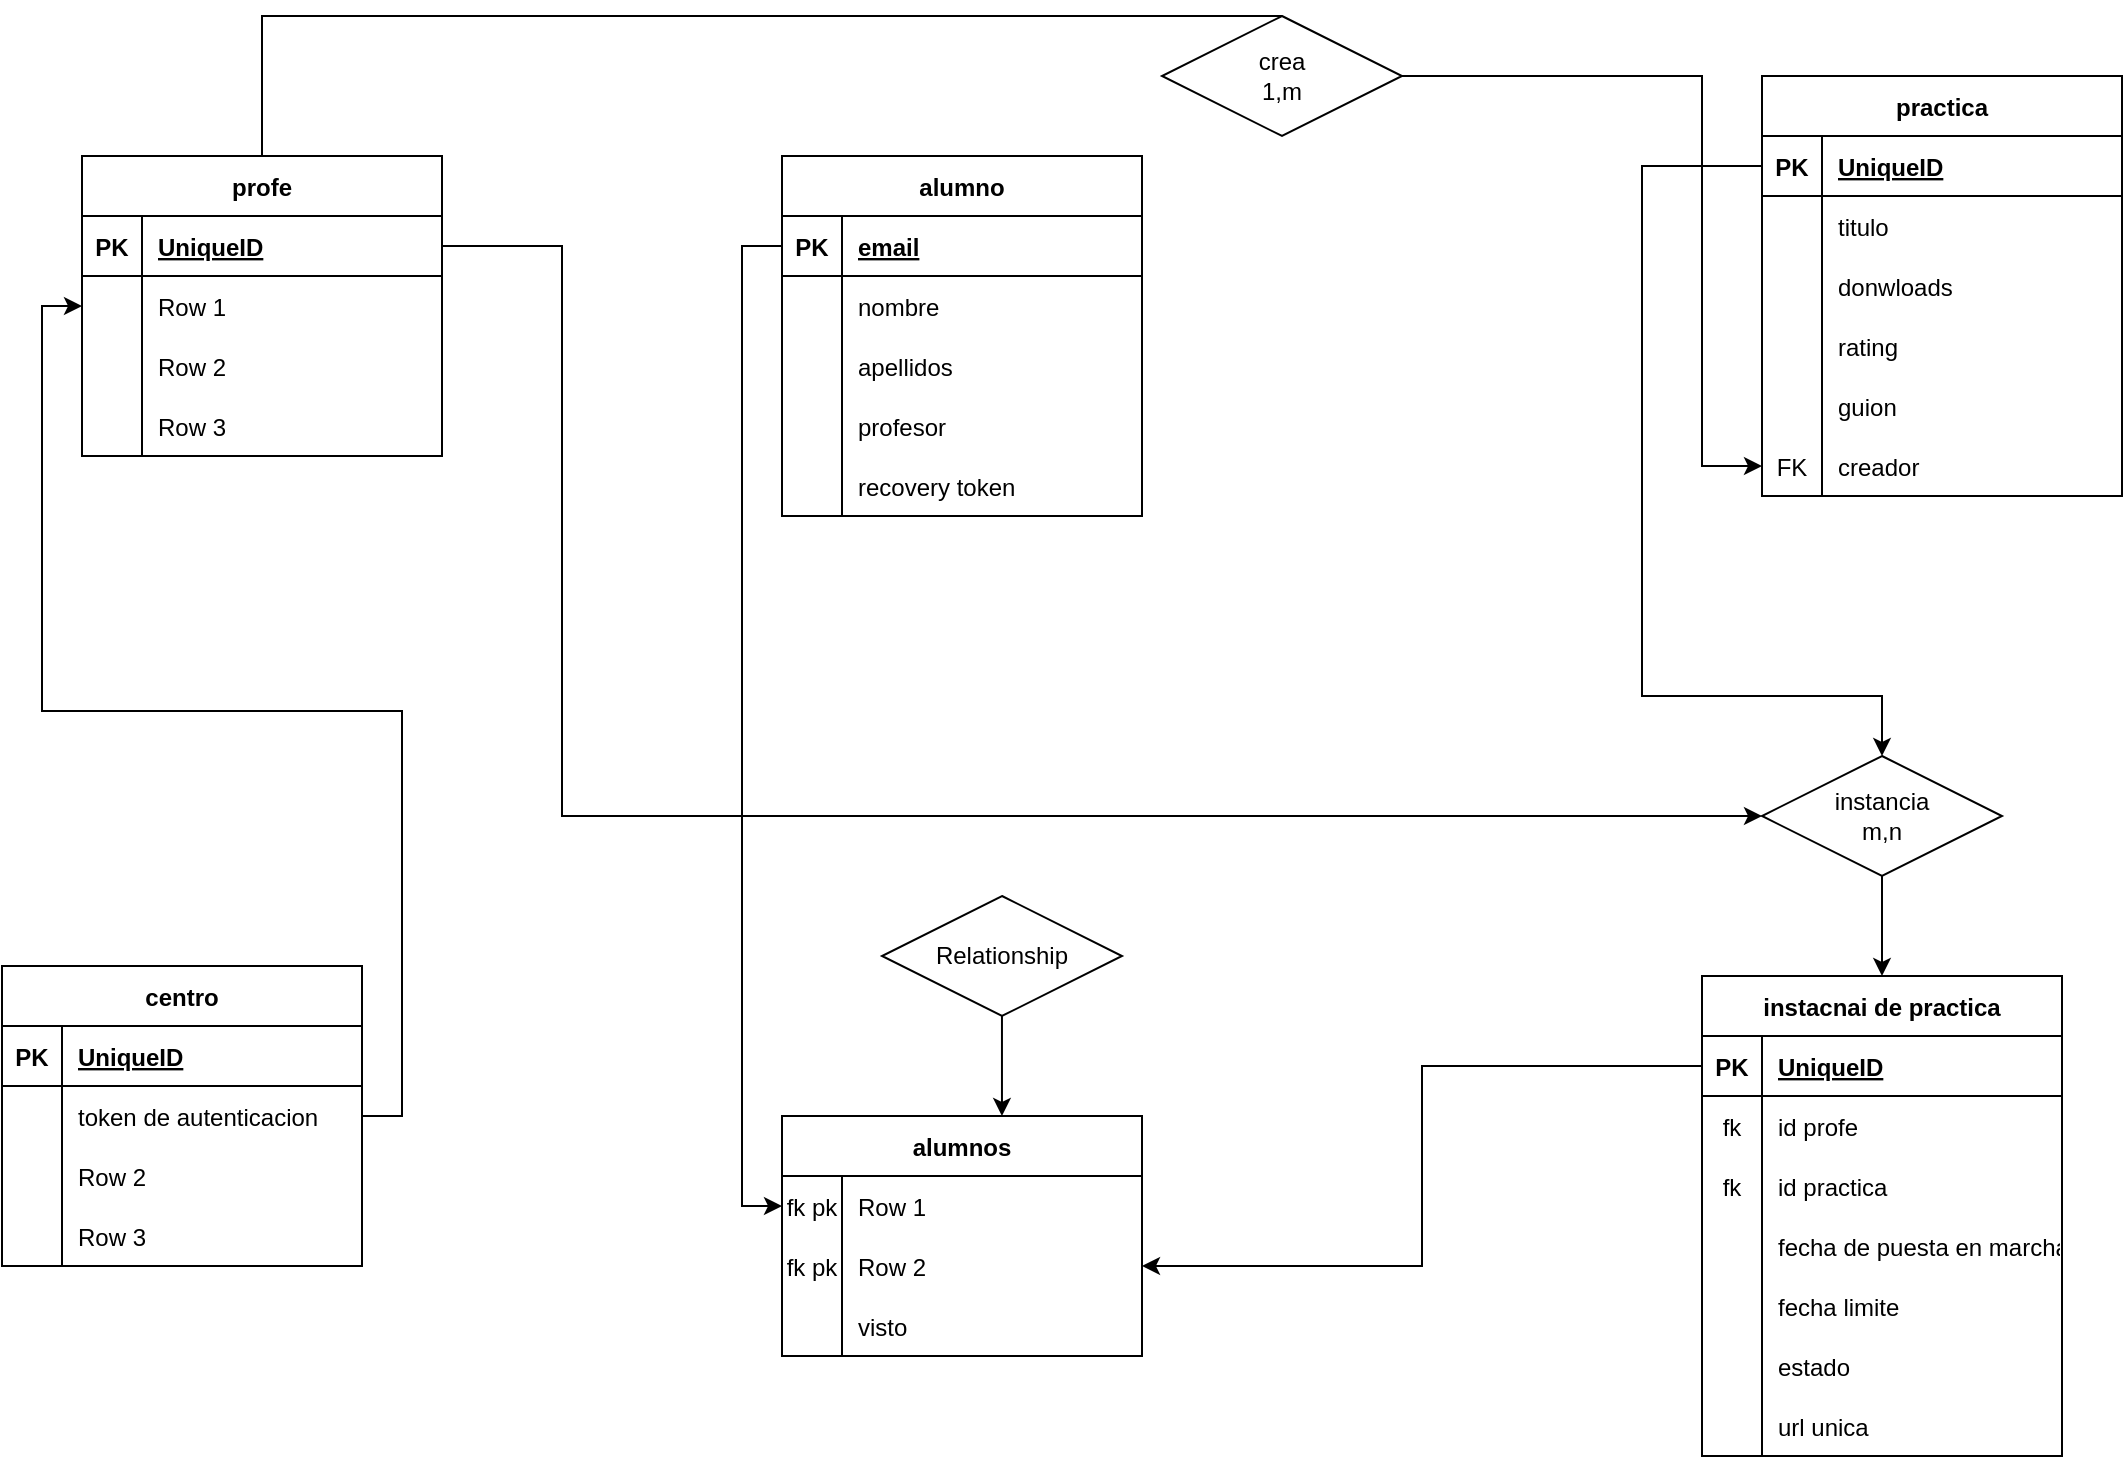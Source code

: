 <mxfile version="20.8.16" type="device"><diagram name="Página-1" id="X43U0YVAKjPKdMTW3z0c"><mxGraphModel dx="1941" dy="782" grid="1" gridSize="10" guides="1" tooltips="1" connect="1" arrows="1" fold="1" page="1" pageScale="1" pageWidth="827" pageHeight="1169" math="0" shadow="0"><root><mxCell id="0"/><mxCell id="1" parent="0"/><mxCell id="rngzfVTK6tp4L8ahwQVJ-1" value="alumno" style="shape=table;startSize=30;container=1;collapsible=1;childLayout=tableLayout;fixedRows=1;rowLines=0;fontStyle=1;align=center;resizeLast=1;" vertex="1" parent="1"><mxGeometry x="130" y="130" width="180" height="180" as="geometry"/></mxCell><mxCell id="rngzfVTK6tp4L8ahwQVJ-2" value="" style="shape=tableRow;horizontal=0;startSize=0;swimlaneHead=0;swimlaneBody=0;fillColor=none;collapsible=0;dropTarget=0;points=[[0,0.5],[1,0.5]];portConstraint=eastwest;top=0;left=0;right=0;bottom=1;" vertex="1" parent="rngzfVTK6tp4L8ahwQVJ-1"><mxGeometry y="30" width="180" height="30" as="geometry"/></mxCell><mxCell id="rngzfVTK6tp4L8ahwQVJ-3" value="PK" style="shape=partialRectangle;connectable=0;fillColor=none;top=0;left=0;bottom=0;right=0;fontStyle=1;overflow=hidden;" vertex="1" parent="rngzfVTK6tp4L8ahwQVJ-2"><mxGeometry width="30" height="30" as="geometry"><mxRectangle width="30" height="30" as="alternateBounds"/></mxGeometry></mxCell><mxCell id="rngzfVTK6tp4L8ahwQVJ-4" value="email" style="shape=partialRectangle;connectable=0;fillColor=none;top=0;left=0;bottom=0;right=0;align=left;spacingLeft=6;fontStyle=5;overflow=hidden;" vertex="1" parent="rngzfVTK6tp4L8ahwQVJ-2"><mxGeometry x="30" width="150" height="30" as="geometry"><mxRectangle width="150" height="30" as="alternateBounds"/></mxGeometry></mxCell><mxCell id="rngzfVTK6tp4L8ahwQVJ-5" value="" style="shape=tableRow;horizontal=0;startSize=0;swimlaneHead=0;swimlaneBody=0;fillColor=none;collapsible=0;dropTarget=0;points=[[0,0.5],[1,0.5]];portConstraint=eastwest;top=0;left=0;right=0;bottom=0;" vertex="1" parent="rngzfVTK6tp4L8ahwQVJ-1"><mxGeometry y="60" width="180" height="30" as="geometry"/></mxCell><mxCell id="rngzfVTK6tp4L8ahwQVJ-6" value="" style="shape=partialRectangle;connectable=0;fillColor=none;top=0;left=0;bottom=0;right=0;editable=1;overflow=hidden;" vertex="1" parent="rngzfVTK6tp4L8ahwQVJ-5"><mxGeometry width="30" height="30" as="geometry"><mxRectangle width="30" height="30" as="alternateBounds"/></mxGeometry></mxCell><mxCell id="rngzfVTK6tp4L8ahwQVJ-7" value="nombre" style="shape=partialRectangle;connectable=0;fillColor=none;top=0;left=0;bottom=0;right=0;align=left;spacingLeft=6;overflow=hidden;" vertex="1" parent="rngzfVTK6tp4L8ahwQVJ-5"><mxGeometry x="30" width="150" height="30" as="geometry"><mxRectangle width="150" height="30" as="alternateBounds"/></mxGeometry></mxCell><mxCell id="rngzfVTK6tp4L8ahwQVJ-8" value="" style="shape=tableRow;horizontal=0;startSize=0;swimlaneHead=0;swimlaneBody=0;fillColor=none;collapsible=0;dropTarget=0;points=[[0,0.5],[1,0.5]];portConstraint=eastwest;top=0;left=0;right=0;bottom=0;" vertex="1" parent="rngzfVTK6tp4L8ahwQVJ-1"><mxGeometry y="90" width="180" height="30" as="geometry"/></mxCell><mxCell id="rngzfVTK6tp4L8ahwQVJ-9" value="" style="shape=partialRectangle;connectable=0;fillColor=none;top=0;left=0;bottom=0;right=0;editable=1;overflow=hidden;" vertex="1" parent="rngzfVTK6tp4L8ahwQVJ-8"><mxGeometry width="30" height="30" as="geometry"><mxRectangle width="30" height="30" as="alternateBounds"/></mxGeometry></mxCell><mxCell id="rngzfVTK6tp4L8ahwQVJ-10" value="apellidos" style="shape=partialRectangle;connectable=0;fillColor=none;top=0;left=0;bottom=0;right=0;align=left;spacingLeft=6;overflow=hidden;" vertex="1" parent="rngzfVTK6tp4L8ahwQVJ-8"><mxGeometry x="30" width="150" height="30" as="geometry"><mxRectangle width="150" height="30" as="alternateBounds"/></mxGeometry></mxCell><mxCell id="rngzfVTK6tp4L8ahwQVJ-14" value="" style="shape=tableRow;horizontal=0;startSize=0;swimlaneHead=0;swimlaneBody=0;fillColor=none;collapsible=0;dropTarget=0;points=[[0,0.5],[1,0.5]];portConstraint=eastwest;top=0;left=0;right=0;bottom=0;" vertex="1" parent="rngzfVTK6tp4L8ahwQVJ-1"><mxGeometry y="120" width="180" height="30" as="geometry"/></mxCell><mxCell id="rngzfVTK6tp4L8ahwQVJ-15" value="" style="shape=partialRectangle;connectable=0;fillColor=none;top=0;left=0;bottom=0;right=0;editable=1;overflow=hidden;" vertex="1" parent="rngzfVTK6tp4L8ahwQVJ-14"><mxGeometry width="30" height="30" as="geometry"><mxRectangle width="30" height="30" as="alternateBounds"/></mxGeometry></mxCell><mxCell id="rngzfVTK6tp4L8ahwQVJ-16" value="profesor" style="shape=partialRectangle;connectable=0;fillColor=none;top=0;left=0;bottom=0;right=0;align=left;spacingLeft=6;overflow=hidden;" vertex="1" parent="rngzfVTK6tp4L8ahwQVJ-14"><mxGeometry x="30" width="150" height="30" as="geometry"><mxRectangle width="150" height="30" as="alternateBounds"/></mxGeometry></mxCell><mxCell id="rngzfVTK6tp4L8ahwQVJ-11" value="" style="shape=tableRow;horizontal=0;startSize=0;swimlaneHead=0;swimlaneBody=0;fillColor=none;collapsible=0;dropTarget=0;points=[[0,0.5],[1,0.5]];portConstraint=eastwest;top=0;left=0;right=0;bottom=0;" vertex="1" parent="rngzfVTK6tp4L8ahwQVJ-1"><mxGeometry y="150" width="180" height="30" as="geometry"/></mxCell><mxCell id="rngzfVTK6tp4L8ahwQVJ-12" value="" style="shape=partialRectangle;connectable=0;fillColor=none;top=0;left=0;bottom=0;right=0;editable=1;overflow=hidden;" vertex="1" parent="rngzfVTK6tp4L8ahwQVJ-11"><mxGeometry width="30" height="30" as="geometry"><mxRectangle width="30" height="30" as="alternateBounds"/></mxGeometry></mxCell><mxCell id="rngzfVTK6tp4L8ahwQVJ-13" value="recovery token" style="shape=partialRectangle;connectable=0;fillColor=none;top=0;left=0;bottom=0;right=0;align=left;spacingLeft=6;overflow=hidden;" vertex="1" parent="rngzfVTK6tp4L8ahwQVJ-11"><mxGeometry x="30" width="150" height="30" as="geometry"><mxRectangle width="150" height="30" as="alternateBounds"/></mxGeometry></mxCell><mxCell id="rngzfVTK6tp4L8ahwQVJ-17" value="practica" style="shape=table;startSize=30;container=1;collapsible=1;childLayout=tableLayout;fixedRows=1;rowLines=0;fontStyle=1;align=center;resizeLast=1;" vertex="1" parent="1"><mxGeometry x="620" y="90" width="180" height="210" as="geometry"/></mxCell><mxCell id="rngzfVTK6tp4L8ahwQVJ-18" value="" style="shape=tableRow;horizontal=0;startSize=0;swimlaneHead=0;swimlaneBody=0;fillColor=none;collapsible=0;dropTarget=0;points=[[0,0.5],[1,0.5]];portConstraint=eastwest;top=0;left=0;right=0;bottom=1;" vertex="1" parent="rngzfVTK6tp4L8ahwQVJ-17"><mxGeometry y="30" width="180" height="30" as="geometry"/></mxCell><mxCell id="rngzfVTK6tp4L8ahwQVJ-19" value="PK" style="shape=partialRectangle;connectable=0;fillColor=none;top=0;left=0;bottom=0;right=0;fontStyle=1;overflow=hidden;" vertex="1" parent="rngzfVTK6tp4L8ahwQVJ-18"><mxGeometry width="30" height="30" as="geometry"><mxRectangle width="30" height="30" as="alternateBounds"/></mxGeometry></mxCell><mxCell id="rngzfVTK6tp4L8ahwQVJ-20" value="UniqueID" style="shape=partialRectangle;connectable=0;fillColor=none;top=0;left=0;bottom=0;right=0;align=left;spacingLeft=6;fontStyle=5;overflow=hidden;" vertex="1" parent="rngzfVTK6tp4L8ahwQVJ-18"><mxGeometry x="30" width="150" height="30" as="geometry"><mxRectangle width="150" height="30" as="alternateBounds"/></mxGeometry></mxCell><mxCell id="rngzfVTK6tp4L8ahwQVJ-21" value="" style="shape=tableRow;horizontal=0;startSize=0;swimlaneHead=0;swimlaneBody=0;fillColor=none;collapsible=0;dropTarget=0;points=[[0,0.5],[1,0.5]];portConstraint=eastwest;top=0;left=0;right=0;bottom=0;" vertex="1" parent="rngzfVTK6tp4L8ahwQVJ-17"><mxGeometry y="60" width="180" height="30" as="geometry"/></mxCell><mxCell id="rngzfVTK6tp4L8ahwQVJ-22" value="" style="shape=partialRectangle;connectable=0;fillColor=none;top=0;left=0;bottom=0;right=0;editable=1;overflow=hidden;" vertex="1" parent="rngzfVTK6tp4L8ahwQVJ-21"><mxGeometry width="30" height="30" as="geometry"><mxRectangle width="30" height="30" as="alternateBounds"/></mxGeometry></mxCell><mxCell id="rngzfVTK6tp4L8ahwQVJ-23" value="titulo" style="shape=partialRectangle;connectable=0;fillColor=none;top=0;left=0;bottom=0;right=0;align=left;spacingLeft=6;overflow=hidden;" vertex="1" parent="rngzfVTK6tp4L8ahwQVJ-21"><mxGeometry x="30" width="150" height="30" as="geometry"><mxRectangle width="150" height="30" as="alternateBounds"/></mxGeometry></mxCell><mxCell id="rngzfVTK6tp4L8ahwQVJ-24" value="" style="shape=tableRow;horizontal=0;startSize=0;swimlaneHead=0;swimlaneBody=0;fillColor=none;collapsible=0;dropTarget=0;points=[[0,0.5],[1,0.5]];portConstraint=eastwest;top=0;left=0;right=0;bottom=0;" vertex="1" parent="rngzfVTK6tp4L8ahwQVJ-17"><mxGeometry y="90" width="180" height="30" as="geometry"/></mxCell><mxCell id="rngzfVTK6tp4L8ahwQVJ-25" value="" style="shape=partialRectangle;connectable=0;fillColor=none;top=0;left=0;bottom=0;right=0;editable=1;overflow=hidden;" vertex="1" parent="rngzfVTK6tp4L8ahwQVJ-24"><mxGeometry width="30" height="30" as="geometry"><mxRectangle width="30" height="30" as="alternateBounds"/></mxGeometry></mxCell><mxCell id="rngzfVTK6tp4L8ahwQVJ-26" value="donwloads" style="shape=partialRectangle;connectable=0;fillColor=none;top=0;left=0;bottom=0;right=0;align=left;spacingLeft=6;overflow=hidden;" vertex="1" parent="rngzfVTK6tp4L8ahwQVJ-24"><mxGeometry x="30" width="150" height="30" as="geometry"><mxRectangle width="150" height="30" as="alternateBounds"/></mxGeometry></mxCell><mxCell id="rngzfVTK6tp4L8ahwQVJ-27" value="" style="shape=tableRow;horizontal=0;startSize=0;swimlaneHead=0;swimlaneBody=0;fillColor=none;collapsible=0;dropTarget=0;points=[[0,0.5],[1,0.5]];portConstraint=eastwest;top=0;left=0;right=0;bottom=0;" vertex="1" parent="rngzfVTK6tp4L8ahwQVJ-17"><mxGeometry y="120" width="180" height="30" as="geometry"/></mxCell><mxCell id="rngzfVTK6tp4L8ahwQVJ-28" value="" style="shape=partialRectangle;connectable=0;fillColor=none;top=0;left=0;bottom=0;right=0;editable=1;overflow=hidden;" vertex="1" parent="rngzfVTK6tp4L8ahwQVJ-27"><mxGeometry width="30" height="30" as="geometry"><mxRectangle width="30" height="30" as="alternateBounds"/></mxGeometry></mxCell><mxCell id="rngzfVTK6tp4L8ahwQVJ-29" value="rating" style="shape=partialRectangle;connectable=0;fillColor=none;top=0;left=0;bottom=0;right=0;align=left;spacingLeft=6;overflow=hidden;" vertex="1" parent="rngzfVTK6tp4L8ahwQVJ-27"><mxGeometry x="30" width="150" height="30" as="geometry"><mxRectangle width="150" height="30" as="alternateBounds"/></mxGeometry></mxCell><mxCell id="rngzfVTK6tp4L8ahwQVJ-30" value="" style="shape=tableRow;horizontal=0;startSize=0;swimlaneHead=0;swimlaneBody=0;fillColor=none;collapsible=0;dropTarget=0;points=[[0,0.5],[1,0.5]];portConstraint=eastwest;top=0;left=0;right=0;bottom=0;" vertex="1" parent="rngzfVTK6tp4L8ahwQVJ-17"><mxGeometry y="150" width="180" height="30" as="geometry"/></mxCell><mxCell id="rngzfVTK6tp4L8ahwQVJ-31" value="" style="shape=partialRectangle;connectable=0;fillColor=none;top=0;left=0;bottom=0;right=0;editable=1;overflow=hidden;" vertex="1" parent="rngzfVTK6tp4L8ahwQVJ-30"><mxGeometry width="30" height="30" as="geometry"><mxRectangle width="30" height="30" as="alternateBounds"/></mxGeometry></mxCell><mxCell id="rngzfVTK6tp4L8ahwQVJ-32" value="guion" style="shape=partialRectangle;connectable=0;fillColor=none;top=0;left=0;bottom=0;right=0;align=left;spacingLeft=6;overflow=hidden;" vertex="1" parent="rngzfVTK6tp4L8ahwQVJ-30"><mxGeometry x="30" width="150" height="30" as="geometry"><mxRectangle width="150" height="30" as="alternateBounds"/></mxGeometry></mxCell><mxCell id="rngzfVTK6tp4L8ahwQVJ-34" value="" style="shape=tableRow;horizontal=0;startSize=0;swimlaneHead=0;swimlaneBody=0;fillColor=none;collapsible=0;dropTarget=0;points=[[0,0.5],[1,0.5]];portConstraint=eastwest;top=0;left=0;right=0;bottom=0;" vertex="1" parent="rngzfVTK6tp4L8ahwQVJ-17"><mxGeometry y="180" width="180" height="30" as="geometry"/></mxCell><mxCell id="rngzfVTK6tp4L8ahwQVJ-35" value="FK" style="shape=partialRectangle;connectable=0;fillColor=none;top=0;left=0;bottom=0;right=0;editable=1;overflow=hidden;" vertex="1" parent="rngzfVTK6tp4L8ahwQVJ-34"><mxGeometry width="30" height="30" as="geometry"><mxRectangle width="30" height="30" as="alternateBounds"/></mxGeometry></mxCell><mxCell id="rngzfVTK6tp4L8ahwQVJ-36" value="creador" style="shape=partialRectangle;connectable=0;fillColor=none;top=0;left=0;bottom=0;right=0;align=left;spacingLeft=6;overflow=hidden;" vertex="1" parent="rngzfVTK6tp4L8ahwQVJ-34"><mxGeometry x="30" width="150" height="30" as="geometry"><mxRectangle width="150" height="30" as="alternateBounds"/></mxGeometry></mxCell><mxCell id="rngzfVTK6tp4L8ahwQVJ-39" style="edgeStyle=orthogonalEdgeStyle;rounded=0;orthogonalLoop=1;jettySize=auto;html=1;entryX=0;entryY=0.5;entryDx=0;entryDy=0;" edge="1" parent="1" source="rngzfVTK6tp4L8ahwQVJ-33" target="rngzfVTK6tp4L8ahwQVJ-34"><mxGeometry relative="1" as="geometry"><Array as="points"><mxPoint x="590" y="90"/><mxPoint x="590" y="285"/></Array></mxGeometry></mxCell><mxCell id="rngzfVTK6tp4L8ahwQVJ-156" style="edgeStyle=orthogonalEdgeStyle;rounded=0;orthogonalLoop=1;jettySize=auto;html=1;" edge="1" parent="1" source="rngzfVTK6tp4L8ahwQVJ-33" target="rngzfVTK6tp4L8ahwQVJ-144"><mxGeometry relative="1" as="geometry"><Array as="points"><mxPoint x="-130" y="60"/></Array></mxGeometry></mxCell><mxCell id="rngzfVTK6tp4L8ahwQVJ-33" value="crea&lt;br&gt;1,m" style="shape=rhombus;perimeter=rhombusPerimeter;whiteSpace=wrap;html=1;align=center;" vertex="1" parent="1"><mxGeometry x="320" y="60" width="120" height="60" as="geometry"/></mxCell><mxCell id="rngzfVTK6tp4L8ahwQVJ-143" value="profe" style="shape=table;startSize=30;container=1;collapsible=1;childLayout=tableLayout;fixedRows=1;rowLines=0;fontStyle=1;align=center;resizeLast=1;" vertex="1" parent="1"><mxGeometry x="-220" y="130" width="180" height="150" as="geometry"/></mxCell><mxCell id="rngzfVTK6tp4L8ahwQVJ-144" value="" style="shape=tableRow;horizontal=0;startSize=0;swimlaneHead=0;swimlaneBody=0;fillColor=none;collapsible=0;dropTarget=0;points=[[0,0.5],[1,0.5]];portConstraint=eastwest;top=0;left=0;right=0;bottom=1;" vertex="1" parent="rngzfVTK6tp4L8ahwQVJ-143"><mxGeometry y="30" width="180" height="30" as="geometry"/></mxCell><mxCell id="rngzfVTK6tp4L8ahwQVJ-145" value="PK" style="shape=partialRectangle;connectable=0;fillColor=none;top=0;left=0;bottom=0;right=0;fontStyle=1;overflow=hidden;" vertex="1" parent="rngzfVTK6tp4L8ahwQVJ-144"><mxGeometry width="30" height="30" as="geometry"><mxRectangle width="30" height="30" as="alternateBounds"/></mxGeometry></mxCell><mxCell id="rngzfVTK6tp4L8ahwQVJ-146" value="UniqueID" style="shape=partialRectangle;connectable=0;fillColor=none;top=0;left=0;bottom=0;right=0;align=left;spacingLeft=6;fontStyle=5;overflow=hidden;" vertex="1" parent="rngzfVTK6tp4L8ahwQVJ-144"><mxGeometry x="30" width="150" height="30" as="geometry"><mxRectangle width="150" height="30" as="alternateBounds"/></mxGeometry></mxCell><mxCell id="rngzfVTK6tp4L8ahwQVJ-147" value="" style="shape=tableRow;horizontal=0;startSize=0;swimlaneHead=0;swimlaneBody=0;fillColor=none;collapsible=0;dropTarget=0;points=[[0,0.5],[1,0.5]];portConstraint=eastwest;top=0;left=0;right=0;bottom=0;" vertex="1" parent="rngzfVTK6tp4L8ahwQVJ-143"><mxGeometry y="60" width="180" height="30" as="geometry"/></mxCell><mxCell id="rngzfVTK6tp4L8ahwQVJ-148" value="" style="shape=partialRectangle;connectable=0;fillColor=none;top=0;left=0;bottom=0;right=0;editable=1;overflow=hidden;" vertex="1" parent="rngzfVTK6tp4L8ahwQVJ-147"><mxGeometry width="30" height="30" as="geometry"><mxRectangle width="30" height="30" as="alternateBounds"/></mxGeometry></mxCell><mxCell id="rngzfVTK6tp4L8ahwQVJ-149" value="Row 1" style="shape=partialRectangle;connectable=0;fillColor=none;top=0;left=0;bottom=0;right=0;align=left;spacingLeft=6;overflow=hidden;" vertex="1" parent="rngzfVTK6tp4L8ahwQVJ-147"><mxGeometry x="30" width="150" height="30" as="geometry"><mxRectangle width="150" height="30" as="alternateBounds"/></mxGeometry></mxCell><mxCell id="rngzfVTK6tp4L8ahwQVJ-150" value="" style="shape=tableRow;horizontal=0;startSize=0;swimlaneHead=0;swimlaneBody=0;fillColor=none;collapsible=0;dropTarget=0;points=[[0,0.5],[1,0.5]];portConstraint=eastwest;top=0;left=0;right=0;bottom=0;" vertex="1" parent="rngzfVTK6tp4L8ahwQVJ-143"><mxGeometry y="90" width="180" height="30" as="geometry"/></mxCell><mxCell id="rngzfVTK6tp4L8ahwQVJ-151" value="" style="shape=partialRectangle;connectable=0;fillColor=none;top=0;left=0;bottom=0;right=0;editable=1;overflow=hidden;" vertex="1" parent="rngzfVTK6tp4L8ahwQVJ-150"><mxGeometry width="30" height="30" as="geometry"><mxRectangle width="30" height="30" as="alternateBounds"/></mxGeometry></mxCell><mxCell id="rngzfVTK6tp4L8ahwQVJ-152" value="Row 2" style="shape=partialRectangle;connectable=0;fillColor=none;top=0;left=0;bottom=0;right=0;align=left;spacingLeft=6;overflow=hidden;" vertex="1" parent="rngzfVTK6tp4L8ahwQVJ-150"><mxGeometry x="30" width="150" height="30" as="geometry"><mxRectangle width="150" height="30" as="alternateBounds"/></mxGeometry></mxCell><mxCell id="rngzfVTK6tp4L8ahwQVJ-153" value="" style="shape=tableRow;horizontal=0;startSize=0;swimlaneHead=0;swimlaneBody=0;fillColor=none;collapsible=0;dropTarget=0;points=[[0,0.5],[1,0.5]];portConstraint=eastwest;top=0;left=0;right=0;bottom=0;" vertex="1" parent="rngzfVTK6tp4L8ahwQVJ-143"><mxGeometry y="120" width="180" height="30" as="geometry"/></mxCell><mxCell id="rngzfVTK6tp4L8ahwQVJ-154" value="" style="shape=partialRectangle;connectable=0;fillColor=none;top=0;left=0;bottom=0;right=0;editable=1;overflow=hidden;" vertex="1" parent="rngzfVTK6tp4L8ahwQVJ-153"><mxGeometry width="30" height="30" as="geometry"><mxRectangle width="30" height="30" as="alternateBounds"/></mxGeometry></mxCell><mxCell id="rngzfVTK6tp4L8ahwQVJ-155" value="Row 3" style="shape=partialRectangle;connectable=0;fillColor=none;top=0;left=0;bottom=0;right=0;align=left;spacingLeft=6;overflow=hidden;" vertex="1" parent="rngzfVTK6tp4L8ahwQVJ-153"><mxGeometry x="30" width="150" height="30" as="geometry"><mxRectangle width="150" height="30" as="alternateBounds"/></mxGeometry></mxCell><mxCell id="rngzfVTK6tp4L8ahwQVJ-158" value="instacnai de practica" style="shape=table;startSize=30;container=1;collapsible=1;childLayout=tableLayout;fixedRows=1;rowLines=0;fontStyle=1;align=center;resizeLast=1;" vertex="1" parent="1"><mxGeometry x="590" y="540" width="180" height="240" as="geometry"/></mxCell><mxCell id="rngzfVTK6tp4L8ahwQVJ-159" value="" style="shape=tableRow;horizontal=0;startSize=0;swimlaneHead=0;swimlaneBody=0;fillColor=none;collapsible=0;dropTarget=0;points=[[0,0.5],[1,0.5]];portConstraint=eastwest;top=0;left=0;right=0;bottom=1;" vertex="1" parent="rngzfVTK6tp4L8ahwQVJ-158"><mxGeometry y="30" width="180" height="30" as="geometry"/></mxCell><mxCell id="rngzfVTK6tp4L8ahwQVJ-160" value="PK" style="shape=partialRectangle;connectable=0;fillColor=none;top=0;left=0;bottom=0;right=0;fontStyle=1;overflow=hidden;" vertex="1" parent="rngzfVTK6tp4L8ahwQVJ-159"><mxGeometry width="30" height="30" as="geometry"><mxRectangle width="30" height="30" as="alternateBounds"/></mxGeometry></mxCell><mxCell id="rngzfVTK6tp4L8ahwQVJ-161" value="UniqueID" style="shape=partialRectangle;connectable=0;fillColor=none;top=0;left=0;bottom=0;right=0;align=left;spacingLeft=6;fontStyle=5;overflow=hidden;" vertex="1" parent="rngzfVTK6tp4L8ahwQVJ-159"><mxGeometry x="30" width="150" height="30" as="geometry"><mxRectangle width="150" height="30" as="alternateBounds"/></mxGeometry></mxCell><mxCell id="rngzfVTK6tp4L8ahwQVJ-162" value="" style="shape=tableRow;horizontal=0;startSize=0;swimlaneHead=0;swimlaneBody=0;fillColor=none;collapsible=0;dropTarget=0;points=[[0,0.5],[1,0.5]];portConstraint=eastwest;top=0;left=0;right=0;bottom=0;" vertex="1" parent="rngzfVTK6tp4L8ahwQVJ-158"><mxGeometry y="60" width="180" height="30" as="geometry"/></mxCell><mxCell id="rngzfVTK6tp4L8ahwQVJ-163" value="fk" style="shape=partialRectangle;connectable=0;fillColor=none;top=0;left=0;bottom=0;right=0;editable=1;overflow=hidden;" vertex="1" parent="rngzfVTK6tp4L8ahwQVJ-162"><mxGeometry width="30" height="30" as="geometry"><mxRectangle width="30" height="30" as="alternateBounds"/></mxGeometry></mxCell><mxCell id="rngzfVTK6tp4L8ahwQVJ-164" value="id profe" style="shape=partialRectangle;connectable=0;fillColor=none;top=0;left=0;bottom=0;right=0;align=left;spacingLeft=6;overflow=hidden;" vertex="1" parent="rngzfVTK6tp4L8ahwQVJ-162"><mxGeometry x="30" width="150" height="30" as="geometry"><mxRectangle width="150" height="30" as="alternateBounds"/></mxGeometry></mxCell><mxCell id="rngzfVTK6tp4L8ahwQVJ-165" value="" style="shape=tableRow;horizontal=0;startSize=0;swimlaneHead=0;swimlaneBody=0;fillColor=none;collapsible=0;dropTarget=0;points=[[0,0.5],[1,0.5]];portConstraint=eastwest;top=0;left=0;right=0;bottom=0;" vertex="1" parent="rngzfVTK6tp4L8ahwQVJ-158"><mxGeometry y="90" width="180" height="30" as="geometry"/></mxCell><mxCell id="rngzfVTK6tp4L8ahwQVJ-166" value="fk" style="shape=partialRectangle;connectable=0;fillColor=none;top=0;left=0;bottom=0;right=0;editable=1;overflow=hidden;" vertex="1" parent="rngzfVTK6tp4L8ahwQVJ-165"><mxGeometry width="30" height="30" as="geometry"><mxRectangle width="30" height="30" as="alternateBounds"/></mxGeometry></mxCell><mxCell id="rngzfVTK6tp4L8ahwQVJ-167" value="id practica" style="shape=partialRectangle;connectable=0;fillColor=none;top=0;left=0;bottom=0;right=0;align=left;spacingLeft=6;overflow=hidden;" vertex="1" parent="rngzfVTK6tp4L8ahwQVJ-165"><mxGeometry x="30" width="150" height="30" as="geometry"><mxRectangle width="150" height="30" as="alternateBounds"/></mxGeometry></mxCell><mxCell id="rngzfVTK6tp4L8ahwQVJ-168" value="" style="shape=tableRow;horizontal=0;startSize=0;swimlaneHead=0;swimlaneBody=0;fillColor=none;collapsible=0;dropTarget=0;points=[[0,0.5],[1,0.5]];portConstraint=eastwest;top=0;left=0;right=0;bottom=0;" vertex="1" parent="rngzfVTK6tp4L8ahwQVJ-158"><mxGeometry y="120" width="180" height="30" as="geometry"/></mxCell><mxCell id="rngzfVTK6tp4L8ahwQVJ-169" value="" style="shape=partialRectangle;connectable=0;fillColor=none;top=0;left=0;bottom=0;right=0;editable=1;overflow=hidden;" vertex="1" parent="rngzfVTK6tp4L8ahwQVJ-168"><mxGeometry width="30" height="30" as="geometry"><mxRectangle width="30" height="30" as="alternateBounds"/></mxGeometry></mxCell><mxCell id="rngzfVTK6tp4L8ahwQVJ-170" value="fecha de puesta en marcha" style="shape=partialRectangle;connectable=0;fillColor=none;top=0;left=0;bottom=0;right=0;align=left;spacingLeft=6;overflow=hidden;" vertex="1" parent="rngzfVTK6tp4L8ahwQVJ-168"><mxGeometry x="30" width="150" height="30" as="geometry"><mxRectangle width="150" height="30" as="alternateBounds"/></mxGeometry></mxCell><mxCell id="rngzfVTK6tp4L8ahwQVJ-178" value="" style="shape=tableRow;horizontal=0;startSize=0;swimlaneHead=0;swimlaneBody=0;fillColor=none;collapsible=0;dropTarget=0;points=[[0,0.5],[1,0.5]];portConstraint=eastwest;top=0;left=0;right=0;bottom=0;" vertex="1" parent="rngzfVTK6tp4L8ahwQVJ-158"><mxGeometry y="150" width="180" height="30" as="geometry"/></mxCell><mxCell id="rngzfVTK6tp4L8ahwQVJ-179" value="" style="shape=partialRectangle;connectable=0;fillColor=none;top=0;left=0;bottom=0;right=0;editable=1;overflow=hidden;" vertex="1" parent="rngzfVTK6tp4L8ahwQVJ-178"><mxGeometry width="30" height="30" as="geometry"><mxRectangle width="30" height="30" as="alternateBounds"/></mxGeometry></mxCell><mxCell id="rngzfVTK6tp4L8ahwQVJ-180" value="fecha limite" style="shape=partialRectangle;connectable=0;fillColor=none;top=0;left=0;bottom=0;right=0;align=left;spacingLeft=6;overflow=hidden;" vertex="1" parent="rngzfVTK6tp4L8ahwQVJ-178"><mxGeometry x="30" width="150" height="30" as="geometry"><mxRectangle width="150" height="30" as="alternateBounds"/></mxGeometry></mxCell><mxCell id="rngzfVTK6tp4L8ahwQVJ-181" value="" style="shape=tableRow;horizontal=0;startSize=0;swimlaneHead=0;swimlaneBody=0;fillColor=none;collapsible=0;dropTarget=0;points=[[0,0.5],[1,0.5]];portConstraint=eastwest;top=0;left=0;right=0;bottom=0;" vertex="1" parent="rngzfVTK6tp4L8ahwQVJ-158"><mxGeometry y="180" width="180" height="30" as="geometry"/></mxCell><mxCell id="rngzfVTK6tp4L8ahwQVJ-182" value="" style="shape=partialRectangle;connectable=0;fillColor=none;top=0;left=0;bottom=0;right=0;editable=1;overflow=hidden;" vertex="1" parent="rngzfVTK6tp4L8ahwQVJ-181"><mxGeometry width="30" height="30" as="geometry"><mxRectangle width="30" height="30" as="alternateBounds"/></mxGeometry></mxCell><mxCell id="rngzfVTK6tp4L8ahwQVJ-183" value="estado" style="shape=partialRectangle;connectable=0;fillColor=none;top=0;left=0;bottom=0;right=0;align=left;spacingLeft=6;overflow=hidden;" vertex="1" parent="rngzfVTK6tp4L8ahwQVJ-181"><mxGeometry x="30" width="150" height="30" as="geometry"><mxRectangle width="150" height="30" as="alternateBounds"/></mxGeometry></mxCell><mxCell id="rngzfVTK6tp4L8ahwQVJ-217" value="" style="shape=tableRow;horizontal=0;startSize=0;swimlaneHead=0;swimlaneBody=0;fillColor=none;collapsible=0;dropTarget=0;points=[[0,0.5],[1,0.5]];portConstraint=eastwest;top=0;left=0;right=0;bottom=0;" vertex="1" parent="rngzfVTK6tp4L8ahwQVJ-158"><mxGeometry y="210" width="180" height="30" as="geometry"/></mxCell><mxCell id="rngzfVTK6tp4L8ahwQVJ-218" value="" style="shape=partialRectangle;connectable=0;fillColor=none;top=0;left=0;bottom=0;right=0;editable=1;overflow=hidden;" vertex="1" parent="rngzfVTK6tp4L8ahwQVJ-217"><mxGeometry width="30" height="30" as="geometry"><mxRectangle width="30" height="30" as="alternateBounds"/></mxGeometry></mxCell><mxCell id="rngzfVTK6tp4L8ahwQVJ-219" value="url unica" style="shape=partialRectangle;connectable=0;fillColor=none;top=0;left=0;bottom=0;right=0;align=left;spacingLeft=6;overflow=hidden;" vertex="1" parent="rngzfVTK6tp4L8ahwQVJ-217"><mxGeometry x="30" width="150" height="30" as="geometry"><mxRectangle width="150" height="30" as="alternateBounds"/></mxGeometry></mxCell><mxCell id="rngzfVTK6tp4L8ahwQVJ-177" style="edgeStyle=orthogonalEdgeStyle;rounded=0;orthogonalLoop=1;jettySize=auto;html=1;" edge="1" parent="1" source="rngzfVTK6tp4L8ahwQVJ-174" target="rngzfVTK6tp4L8ahwQVJ-158"><mxGeometry relative="1" as="geometry"/></mxCell><mxCell id="rngzfVTK6tp4L8ahwQVJ-174" value="instancia&lt;br&gt;m,n" style="shape=rhombus;perimeter=rhombusPerimeter;whiteSpace=wrap;html=1;align=center;" vertex="1" parent="1"><mxGeometry x="620" y="430" width="120" height="60" as="geometry"/></mxCell><mxCell id="rngzfVTK6tp4L8ahwQVJ-175" style="edgeStyle=orthogonalEdgeStyle;rounded=0;orthogonalLoop=1;jettySize=auto;html=1;exitX=0;exitY=0.5;exitDx=0;exitDy=0;entryX=0.5;entryY=0;entryDx=0;entryDy=0;" edge="1" parent="1" source="rngzfVTK6tp4L8ahwQVJ-18" target="rngzfVTK6tp4L8ahwQVJ-174"><mxGeometry relative="1" as="geometry"><mxPoint x="510" y="310" as="targetPoint"/><Array as="points"><mxPoint x="560" y="135"/><mxPoint x="560" y="400"/><mxPoint x="680" y="400"/></Array></mxGeometry></mxCell><mxCell id="rngzfVTK6tp4L8ahwQVJ-176" style="edgeStyle=orthogonalEdgeStyle;rounded=0;orthogonalLoop=1;jettySize=auto;html=1;exitX=1;exitY=0.5;exitDx=0;exitDy=0;entryX=0;entryY=0.5;entryDx=0;entryDy=0;" edge="1" parent="1" source="rngzfVTK6tp4L8ahwQVJ-144" target="rngzfVTK6tp4L8ahwQVJ-174"><mxGeometry relative="1" as="geometry"><Array as="points"><mxPoint x="20" y="175"/><mxPoint x="20" y="460"/></Array></mxGeometry></mxCell><mxCell id="rngzfVTK6tp4L8ahwQVJ-184" value="alumnos" style="shape=table;startSize=30;container=1;collapsible=1;childLayout=tableLayout;fixedRows=1;rowLines=0;fontStyle=1;align=center;resizeLast=1;" vertex="1" parent="1"><mxGeometry x="130" y="610" width="180" height="120" as="geometry"/></mxCell><mxCell id="rngzfVTK6tp4L8ahwQVJ-188" value="" style="shape=tableRow;horizontal=0;startSize=0;swimlaneHead=0;swimlaneBody=0;fillColor=none;collapsible=0;dropTarget=0;points=[[0,0.5],[1,0.5]];portConstraint=eastwest;top=0;left=0;right=0;bottom=0;" vertex="1" parent="rngzfVTK6tp4L8ahwQVJ-184"><mxGeometry y="30" width="180" height="30" as="geometry"/></mxCell><mxCell id="rngzfVTK6tp4L8ahwQVJ-189" value="fk pk" style="shape=partialRectangle;connectable=0;fillColor=none;top=0;left=0;bottom=0;right=0;editable=1;overflow=hidden;" vertex="1" parent="rngzfVTK6tp4L8ahwQVJ-188"><mxGeometry width="30" height="30" as="geometry"><mxRectangle width="30" height="30" as="alternateBounds"/></mxGeometry></mxCell><mxCell id="rngzfVTK6tp4L8ahwQVJ-190" value="Row 1" style="shape=partialRectangle;connectable=0;fillColor=none;top=0;left=0;bottom=0;right=0;align=left;spacingLeft=6;overflow=hidden;" vertex="1" parent="rngzfVTK6tp4L8ahwQVJ-188"><mxGeometry x="30" width="150" height="30" as="geometry"><mxRectangle width="150" height="30" as="alternateBounds"/></mxGeometry></mxCell><mxCell id="rngzfVTK6tp4L8ahwQVJ-191" value="" style="shape=tableRow;horizontal=0;startSize=0;swimlaneHead=0;swimlaneBody=0;fillColor=none;collapsible=0;dropTarget=0;points=[[0,0.5],[1,0.5]];portConstraint=eastwest;top=0;left=0;right=0;bottom=0;" vertex="1" parent="rngzfVTK6tp4L8ahwQVJ-184"><mxGeometry y="60" width="180" height="30" as="geometry"/></mxCell><mxCell id="rngzfVTK6tp4L8ahwQVJ-192" value="fk pk" style="shape=partialRectangle;connectable=0;fillColor=none;top=0;left=0;bottom=0;right=0;editable=1;overflow=hidden;" vertex="1" parent="rngzfVTK6tp4L8ahwQVJ-191"><mxGeometry width="30" height="30" as="geometry"><mxRectangle width="30" height="30" as="alternateBounds"/></mxGeometry></mxCell><mxCell id="rngzfVTK6tp4L8ahwQVJ-193" value="Row 2" style="shape=partialRectangle;connectable=0;fillColor=none;top=0;left=0;bottom=0;right=0;align=left;spacingLeft=6;overflow=hidden;" vertex="1" parent="rngzfVTK6tp4L8ahwQVJ-191"><mxGeometry x="30" width="150" height="30" as="geometry"><mxRectangle width="150" height="30" as="alternateBounds"/></mxGeometry></mxCell><mxCell id="rngzfVTK6tp4L8ahwQVJ-194" value="" style="shape=tableRow;horizontal=0;startSize=0;swimlaneHead=0;swimlaneBody=0;fillColor=none;collapsible=0;dropTarget=0;points=[[0,0.5],[1,0.5]];portConstraint=eastwest;top=0;left=0;right=0;bottom=0;" vertex="1" parent="rngzfVTK6tp4L8ahwQVJ-184"><mxGeometry y="90" width="180" height="30" as="geometry"/></mxCell><mxCell id="rngzfVTK6tp4L8ahwQVJ-195" value="" style="shape=partialRectangle;connectable=0;fillColor=none;top=0;left=0;bottom=0;right=0;editable=1;overflow=hidden;" vertex="1" parent="rngzfVTK6tp4L8ahwQVJ-194"><mxGeometry width="30" height="30" as="geometry"><mxRectangle width="30" height="30" as="alternateBounds"/></mxGeometry></mxCell><mxCell id="rngzfVTK6tp4L8ahwQVJ-196" value="visto" style="shape=partialRectangle;connectable=0;fillColor=none;top=0;left=0;bottom=0;right=0;align=left;spacingLeft=6;overflow=hidden;" vertex="1" parent="rngzfVTK6tp4L8ahwQVJ-194"><mxGeometry x="30" width="150" height="30" as="geometry"><mxRectangle width="150" height="30" as="alternateBounds"/></mxGeometry></mxCell><mxCell id="rngzfVTK6tp4L8ahwQVJ-201" style="edgeStyle=orthogonalEdgeStyle;rounded=0;orthogonalLoop=1;jettySize=auto;html=1;entryX=0.611;entryY=0;entryDx=0;entryDy=0;entryPerimeter=0;" edge="1" parent="1" source="rngzfVTK6tp4L8ahwQVJ-198" target="rngzfVTK6tp4L8ahwQVJ-184"><mxGeometry relative="1" as="geometry"/></mxCell><mxCell id="rngzfVTK6tp4L8ahwQVJ-198" value="Relationship" style="shape=rhombus;perimeter=rhombusPerimeter;whiteSpace=wrap;html=1;align=center;" vertex="1" parent="1"><mxGeometry x="180" y="500" width="120" height="60" as="geometry"/></mxCell><mxCell id="rngzfVTK6tp4L8ahwQVJ-202" style="edgeStyle=orthogonalEdgeStyle;rounded=0;orthogonalLoop=1;jettySize=auto;html=1;exitX=0;exitY=0.5;exitDx=0;exitDy=0;entryX=0;entryY=0.5;entryDx=0;entryDy=0;" edge="1" parent="1" source="rngzfVTK6tp4L8ahwQVJ-2" target="rngzfVTK6tp4L8ahwQVJ-188"><mxGeometry relative="1" as="geometry"/></mxCell><mxCell id="rngzfVTK6tp4L8ahwQVJ-203" style="edgeStyle=orthogonalEdgeStyle;rounded=0;orthogonalLoop=1;jettySize=auto;html=1;exitX=0;exitY=0.5;exitDx=0;exitDy=0;" edge="1" parent="1" source="rngzfVTK6tp4L8ahwQVJ-159" target="rngzfVTK6tp4L8ahwQVJ-191"><mxGeometry relative="1" as="geometry"/></mxCell><mxCell id="rngzfVTK6tp4L8ahwQVJ-204" value="centro" style="shape=table;startSize=30;container=1;collapsible=1;childLayout=tableLayout;fixedRows=1;rowLines=0;fontStyle=1;align=center;resizeLast=1;" vertex="1" parent="1"><mxGeometry x="-260" y="535" width="180" height="150" as="geometry"/></mxCell><mxCell id="rngzfVTK6tp4L8ahwQVJ-205" value="" style="shape=tableRow;horizontal=0;startSize=0;swimlaneHead=0;swimlaneBody=0;fillColor=none;collapsible=0;dropTarget=0;points=[[0,0.5],[1,0.5]];portConstraint=eastwest;top=0;left=0;right=0;bottom=1;" vertex="1" parent="rngzfVTK6tp4L8ahwQVJ-204"><mxGeometry y="30" width="180" height="30" as="geometry"/></mxCell><mxCell id="rngzfVTK6tp4L8ahwQVJ-206" value="PK" style="shape=partialRectangle;connectable=0;fillColor=none;top=0;left=0;bottom=0;right=0;fontStyle=1;overflow=hidden;" vertex="1" parent="rngzfVTK6tp4L8ahwQVJ-205"><mxGeometry width="30" height="30" as="geometry"><mxRectangle width="30" height="30" as="alternateBounds"/></mxGeometry></mxCell><mxCell id="rngzfVTK6tp4L8ahwQVJ-207" value="UniqueID" style="shape=partialRectangle;connectable=0;fillColor=none;top=0;left=0;bottom=0;right=0;align=left;spacingLeft=6;fontStyle=5;overflow=hidden;" vertex="1" parent="rngzfVTK6tp4L8ahwQVJ-205"><mxGeometry x="30" width="150" height="30" as="geometry"><mxRectangle width="150" height="30" as="alternateBounds"/></mxGeometry></mxCell><mxCell id="rngzfVTK6tp4L8ahwQVJ-208" value="" style="shape=tableRow;horizontal=0;startSize=0;swimlaneHead=0;swimlaneBody=0;fillColor=none;collapsible=0;dropTarget=0;points=[[0,0.5],[1,0.5]];portConstraint=eastwest;top=0;left=0;right=0;bottom=0;" vertex="1" parent="rngzfVTK6tp4L8ahwQVJ-204"><mxGeometry y="60" width="180" height="30" as="geometry"/></mxCell><mxCell id="rngzfVTK6tp4L8ahwQVJ-209" value="" style="shape=partialRectangle;connectable=0;fillColor=none;top=0;left=0;bottom=0;right=0;editable=1;overflow=hidden;" vertex="1" parent="rngzfVTK6tp4L8ahwQVJ-208"><mxGeometry width="30" height="30" as="geometry"><mxRectangle width="30" height="30" as="alternateBounds"/></mxGeometry></mxCell><mxCell id="rngzfVTK6tp4L8ahwQVJ-210" value="token de autenticacion" style="shape=partialRectangle;connectable=0;fillColor=none;top=0;left=0;bottom=0;right=0;align=left;spacingLeft=6;overflow=hidden;" vertex="1" parent="rngzfVTK6tp4L8ahwQVJ-208"><mxGeometry x="30" width="150" height="30" as="geometry"><mxRectangle width="150" height="30" as="alternateBounds"/></mxGeometry></mxCell><mxCell id="rngzfVTK6tp4L8ahwQVJ-211" value="" style="shape=tableRow;horizontal=0;startSize=0;swimlaneHead=0;swimlaneBody=0;fillColor=none;collapsible=0;dropTarget=0;points=[[0,0.5],[1,0.5]];portConstraint=eastwest;top=0;left=0;right=0;bottom=0;" vertex="1" parent="rngzfVTK6tp4L8ahwQVJ-204"><mxGeometry y="90" width="180" height="30" as="geometry"/></mxCell><mxCell id="rngzfVTK6tp4L8ahwQVJ-212" value="" style="shape=partialRectangle;connectable=0;fillColor=none;top=0;left=0;bottom=0;right=0;editable=1;overflow=hidden;" vertex="1" parent="rngzfVTK6tp4L8ahwQVJ-211"><mxGeometry width="30" height="30" as="geometry"><mxRectangle width="30" height="30" as="alternateBounds"/></mxGeometry></mxCell><mxCell id="rngzfVTK6tp4L8ahwQVJ-213" value="Row 2" style="shape=partialRectangle;connectable=0;fillColor=none;top=0;left=0;bottom=0;right=0;align=left;spacingLeft=6;overflow=hidden;" vertex="1" parent="rngzfVTK6tp4L8ahwQVJ-211"><mxGeometry x="30" width="150" height="30" as="geometry"><mxRectangle width="150" height="30" as="alternateBounds"/></mxGeometry></mxCell><mxCell id="rngzfVTK6tp4L8ahwQVJ-214" value="" style="shape=tableRow;horizontal=0;startSize=0;swimlaneHead=0;swimlaneBody=0;fillColor=none;collapsible=0;dropTarget=0;points=[[0,0.5],[1,0.5]];portConstraint=eastwest;top=0;left=0;right=0;bottom=0;" vertex="1" parent="rngzfVTK6tp4L8ahwQVJ-204"><mxGeometry y="120" width="180" height="30" as="geometry"/></mxCell><mxCell id="rngzfVTK6tp4L8ahwQVJ-215" value="" style="shape=partialRectangle;connectable=0;fillColor=none;top=0;left=0;bottom=0;right=0;editable=1;overflow=hidden;" vertex="1" parent="rngzfVTK6tp4L8ahwQVJ-214"><mxGeometry width="30" height="30" as="geometry"><mxRectangle width="30" height="30" as="alternateBounds"/></mxGeometry></mxCell><mxCell id="rngzfVTK6tp4L8ahwQVJ-216" value="Row 3" style="shape=partialRectangle;connectable=0;fillColor=none;top=0;left=0;bottom=0;right=0;align=left;spacingLeft=6;overflow=hidden;" vertex="1" parent="rngzfVTK6tp4L8ahwQVJ-214"><mxGeometry x="30" width="150" height="30" as="geometry"><mxRectangle width="150" height="30" as="alternateBounds"/></mxGeometry></mxCell><mxCell id="rngzfVTK6tp4L8ahwQVJ-220" style="edgeStyle=orthogonalEdgeStyle;rounded=0;orthogonalLoop=1;jettySize=auto;html=1;entryX=0;entryY=0.5;entryDx=0;entryDy=0;" edge="1" parent="1" source="rngzfVTK6tp4L8ahwQVJ-208" target="rngzfVTK6tp4L8ahwQVJ-147"><mxGeometry relative="1" as="geometry"/></mxCell></root></mxGraphModel></diagram></mxfile>